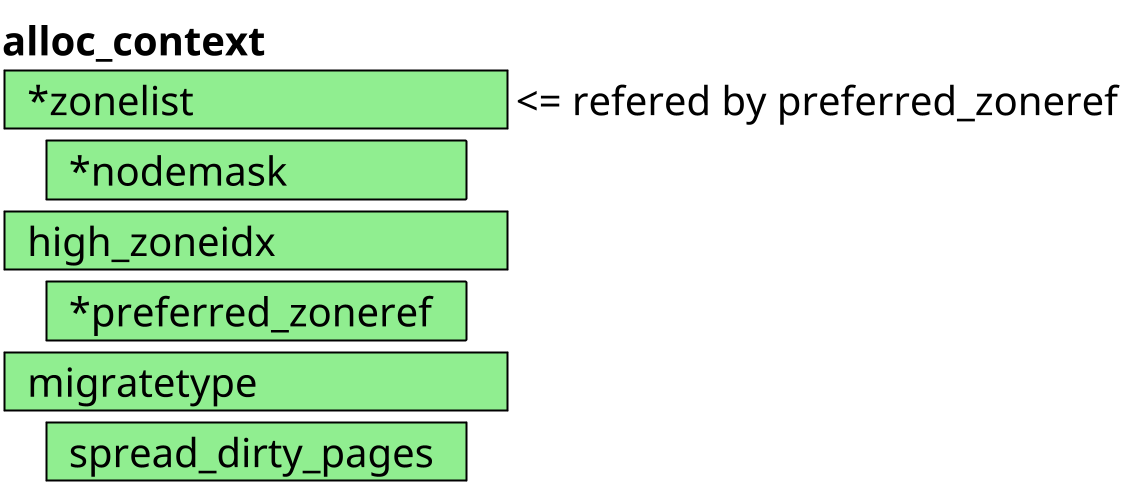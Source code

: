@startuml

scale 1/5
skinparam ComponentStyle rectangle
skinparam Component {
    FontSize 200
    BackgroundColor LightGreen
    BorderThickness 10
    BorderColor black
}

skinparam Note {
    FontSize 200
    BackgroundColor transparent
    BorderColor transparent
}

skinparam Package {
    FontSize 200
    BackgroundColor transparent
    BorderColor transparent
}

package "alloc_context" {
    component "  *zonelist\t\t\t\t" as c1
    component "  *nodemask\t\t\t" as c2
    component "  high_zoneidx\t\t\t" as c3
    component "  *preferred_zoneref\t" as c4
    component "  migratetype\t\t\t" as c5
    component "  spread_dirty_pages\t" as c6

    note right of c1
    <= refered by preferred_zoneref
    end note

    c1-down[hidden]-c2
    c2-down[hidden]-c3
    c3-down[hidden]-c4
    c4-down[hidden]-c5
    c5-down[hidden]-c6
}

@enduml